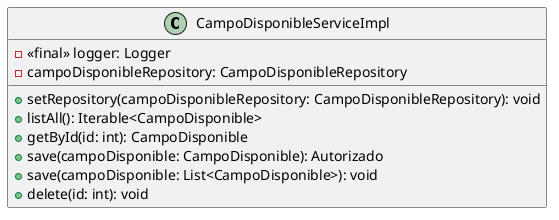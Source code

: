 @startuml CampoDisponibleServiceImpl

class CampoDisponibleServiceImpl{
 - <<final>> logger: Logger
 - campoDisponibleRepository: CampoDisponibleRepository
 + setRepository(campoDisponibleRepository: CampoDisponibleRepository): void
 + listAll(): Iterable<CampoDisponible>
 + getById(id: int): CampoDisponible
 + save(campoDisponible: CampoDisponible): Autorizado
 + save(campoDisponible: List<CampoDisponible>): void
 + delete(id: int): void
}

@enduml